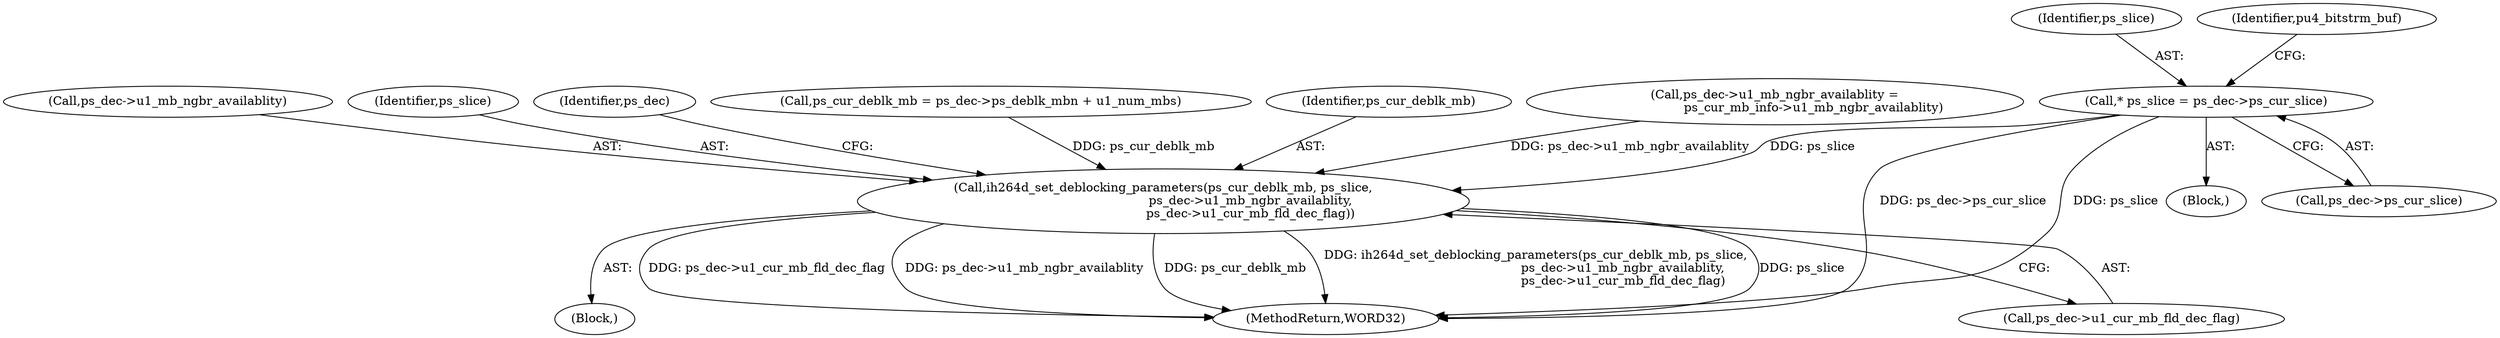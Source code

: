 digraph "0_Android_0b23c81c3dd9ec38f7e6806a3955fed1925541a0_1@pointer" {
"1000166" [label="(Call,* ps_slice = ps_dec->ps_cur_slice)"];
"1001145" [label="(Call,ih264d_set_deblocking_parameters(ps_cur_deblk_mb, ps_slice,\n                                             ps_dec->u1_mb_ngbr_availablity,\n                                             ps_dec->u1_cur_mb_fld_dec_flag))"];
"1001148" [label="(Call,ps_dec->u1_mb_ngbr_availablity)"];
"1001147" [label="(Identifier,ps_slice)"];
"1000167" [label="(Identifier,ps_slice)"];
"1001145" [label="(Call,ih264d_set_deblocking_parameters(ps_cur_deblk_mb, ps_slice,\n                                             ps_dec->u1_mb_ngbr_availablity,\n                                             ps_dec->u1_cur_mb_fld_dec_flag))"];
"1000138" [label="(Block,)"];
"1000173" [label="(Identifier,pu4_bitstrm_buf)"];
"1000168" [label="(Call,ps_dec->ps_cur_slice)"];
"1001156" [label="(Identifier,ps_dec)"];
"1001144" [label="(Block,)"];
"1001103" [label="(Call,ps_cur_deblk_mb = ps_dec->ps_deblk_mbn + u1_num_mbs)"];
"1001146" [label="(Identifier,ps_cur_deblk_mb)"];
"1000616" [label="(Call,ps_dec->u1_mb_ngbr_availablity =\n                    ps_cur_mb_info->u1_mb_ngbr_availablity)"];
"1001422" [label="(MethodReturn,WORD32)"];
"1000166" [label="(Call,* ps_slice = ps_dec->ps_cur_slice)"];
"1001151" [label="(Call,ps_dec->u1_cur_mb_fld_dec_flag)"];
"1000166" -> "1000138"  [label="AST: "];
"1000166" -> "1000168"  [label="CFG: "];
"1000167" -> "1000166"  [label="AST: "];
"1000168" -> "1000166"  [label="AST: "];
"1000173" -> "1000166"  [label="CFG: "];
"1000166" -> "1001422"  [label="DDG: ps_dec->ps_cur_slice"];
"1000166" -> "1001422"  [label="DDG: ps_slice"];
"1000166" -> "1001145"  [label="DDG: ps_slice"];
"1001145" -> "1001144"  [label="AST: "];
"1001145" -> "1001151"  [label="CFG: "];
"1001146" -> "1001145"  [label="AST: "];
"1001147" -> "1001145"  [label="AST: "];
"1001148" -> "1001145"  [label="AST: "];
"1001151" -> "1001145"  [label="AST: "];
"1001156" -> "1001145"  [label="CFG: "];
"1001145" -> "1001422"  [label="DDG: ps_dec->u1_cur_mb_fld_dec_flag"];
"1001145" -> "1001422"  [label="DDG: ps_dec->u1_mb_ngbr_availablity"];
"1001145" -> "1001422"  [label="DDG: ps_cur_deblk_mb"];
"1001145" -> "1001422"  [label="DDG: ih264d_set_deblocking_parameters(ps_cur_deblk_mb, ps_slice,\n                                             ps_dec->u1_mb_ngbr_availablity,\n                                             ps_dec->u1_cur_mb_fld_dec_flag)"];
"1001145" -> "1001422"  [label="DDG: ps_slice"];
"1001103" -> "1001145"  [label="DDG: ps_cur_deblk_mb"];
"1000616" -> "1001145"  [label="DDG: ps_dec->u1_mb_ngbr_availablity"];
}

